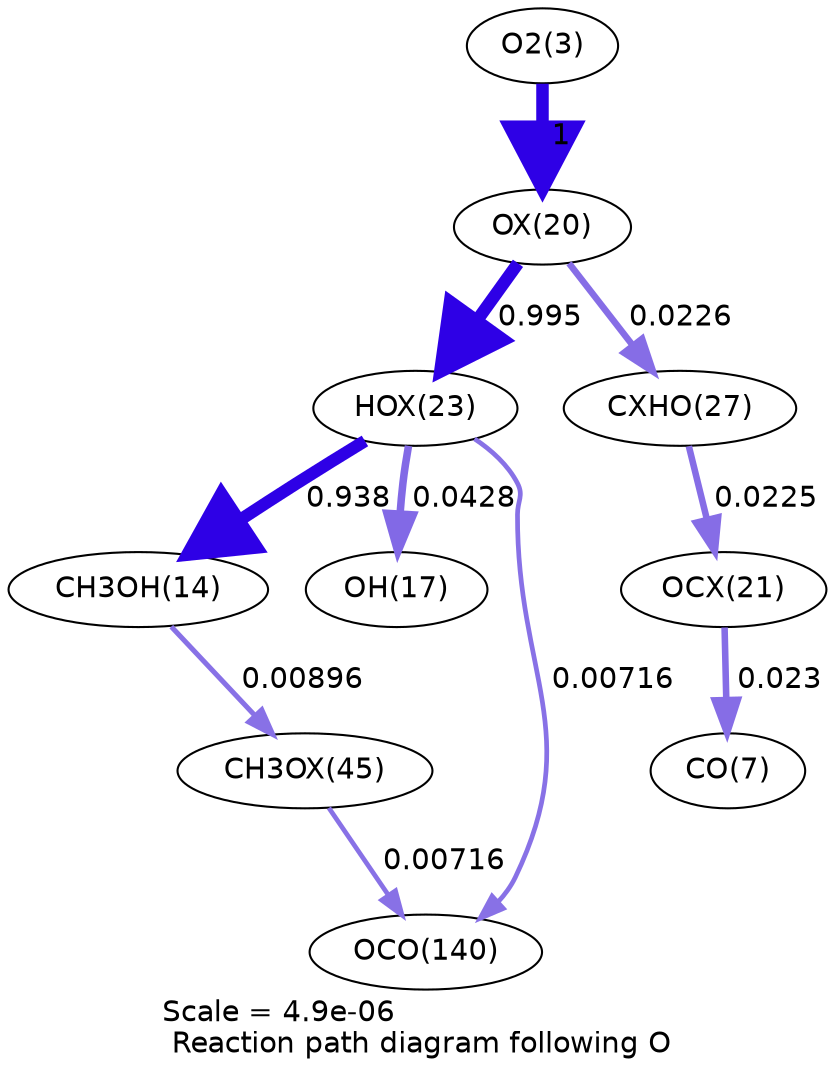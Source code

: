 digraph reaction_paths {
center=1;
s5 -> s34[fontname="Helvetica", penwidth=6, arrowsize=3, color="0.7, 1.5, 0.9"
, label=" 1"];
s34 -> s37[fontname="Helvetica", penwidth=6, arrowsize=3, color="0.7, 1.5, 0.9"
, label=" 0.995"];
s34 -> s40[fontname="Helvetica", penwidth=3.14, arrowsize=1.57, color="0.7, 0.523, 0.9"
, label=" 0.0226"];
s37 -> s16[fontname="Helvetica", penwidth=5.95, arrowsize=2.98, color="0.7, 1.44, 0.9"
, label=" 0.938"];
s37 -> s19[fontname="Helvetica", penwidth=3.62, arrowsize=1.81, color="0.7, 0.543, 0.9"
, label=" 0.0428"];
s37 -> s25[fontname="Helvetica", penwidth=2.27, arrowsize=1.14, color="0.7, 0.507, 0.9"
, label=" 0.00716"];
s16 -> s49[fontname="Helvetica", penwidth=2.44, arrowsize=1.22, color="0.7, 0.509, 0.9"
, label=" 0.00896"];
s49 -> s25[fontname="Helvetica", penwidth=2.27, arrowsize=1.14, color="0.7, 0.507, 0.9"
, label=" 0.00716"];
s40 -> s35[fontname="Helvetica", penwidth=3.14, arrowsize=1.57, color="0.7, 0.523, 0.9"
, label=" 0.0225"];
s35 -> s9[fontname="Helvetica", penwidth=3.15, arrowsize=1.58, color="0.7, 0.523, 0.9"
, label=" 0.023"];
s5 [ fontname="Helvetica", label="O2(3)"];
s9 [ fontname="Helvetica", label="CO(7)"];
s16 [ fontname="Helvetica", label="CH3OH(14)"];
s19 [ fontname="Helvetica", label="OH(17)"];
s25 [ fontname="Helvetica", label="OCO(140)"];
s34 [ fontname="Helvetica", label="OX(20)"];
s35 [ fontname="Helvetica", label="OCX(21)"];
s37 [ fontname="Helvetica", label="HOX(23)"];
s40 [ fontname="Helvetica", label="CXHO(27)"];
s49 [ fontname="Helvetica", label="CH3OX(45)"];
 label = "Scale = 4.9e-06\l Reaction path diagram following O";
 fontname = "Helvetica";
}
